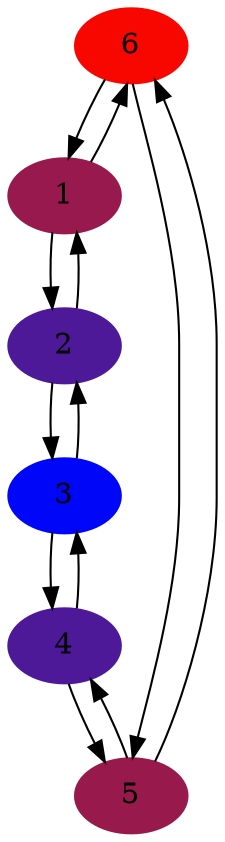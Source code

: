 digraph network
{
	6 -> 1;
	2 -> 1;
	1 -> 2;
	3 -> 2;
	2 -> 3;
	4 -> 3;
	3 -> 4;
	5 -> 4;
	4 -> 5;
	6 -> 5;
	5 -> 6;
	1 -> 6;
	1 [color="#98194d", style=filled];
	2 [color="#4d1998", style=filled];
	3 [color="#0007f8", style=filled];
	4 [color="#4d1998", style=filled];
	5 [color="#981a4d", style=filled];
	6 [color="#f80700", style=filled];
}
